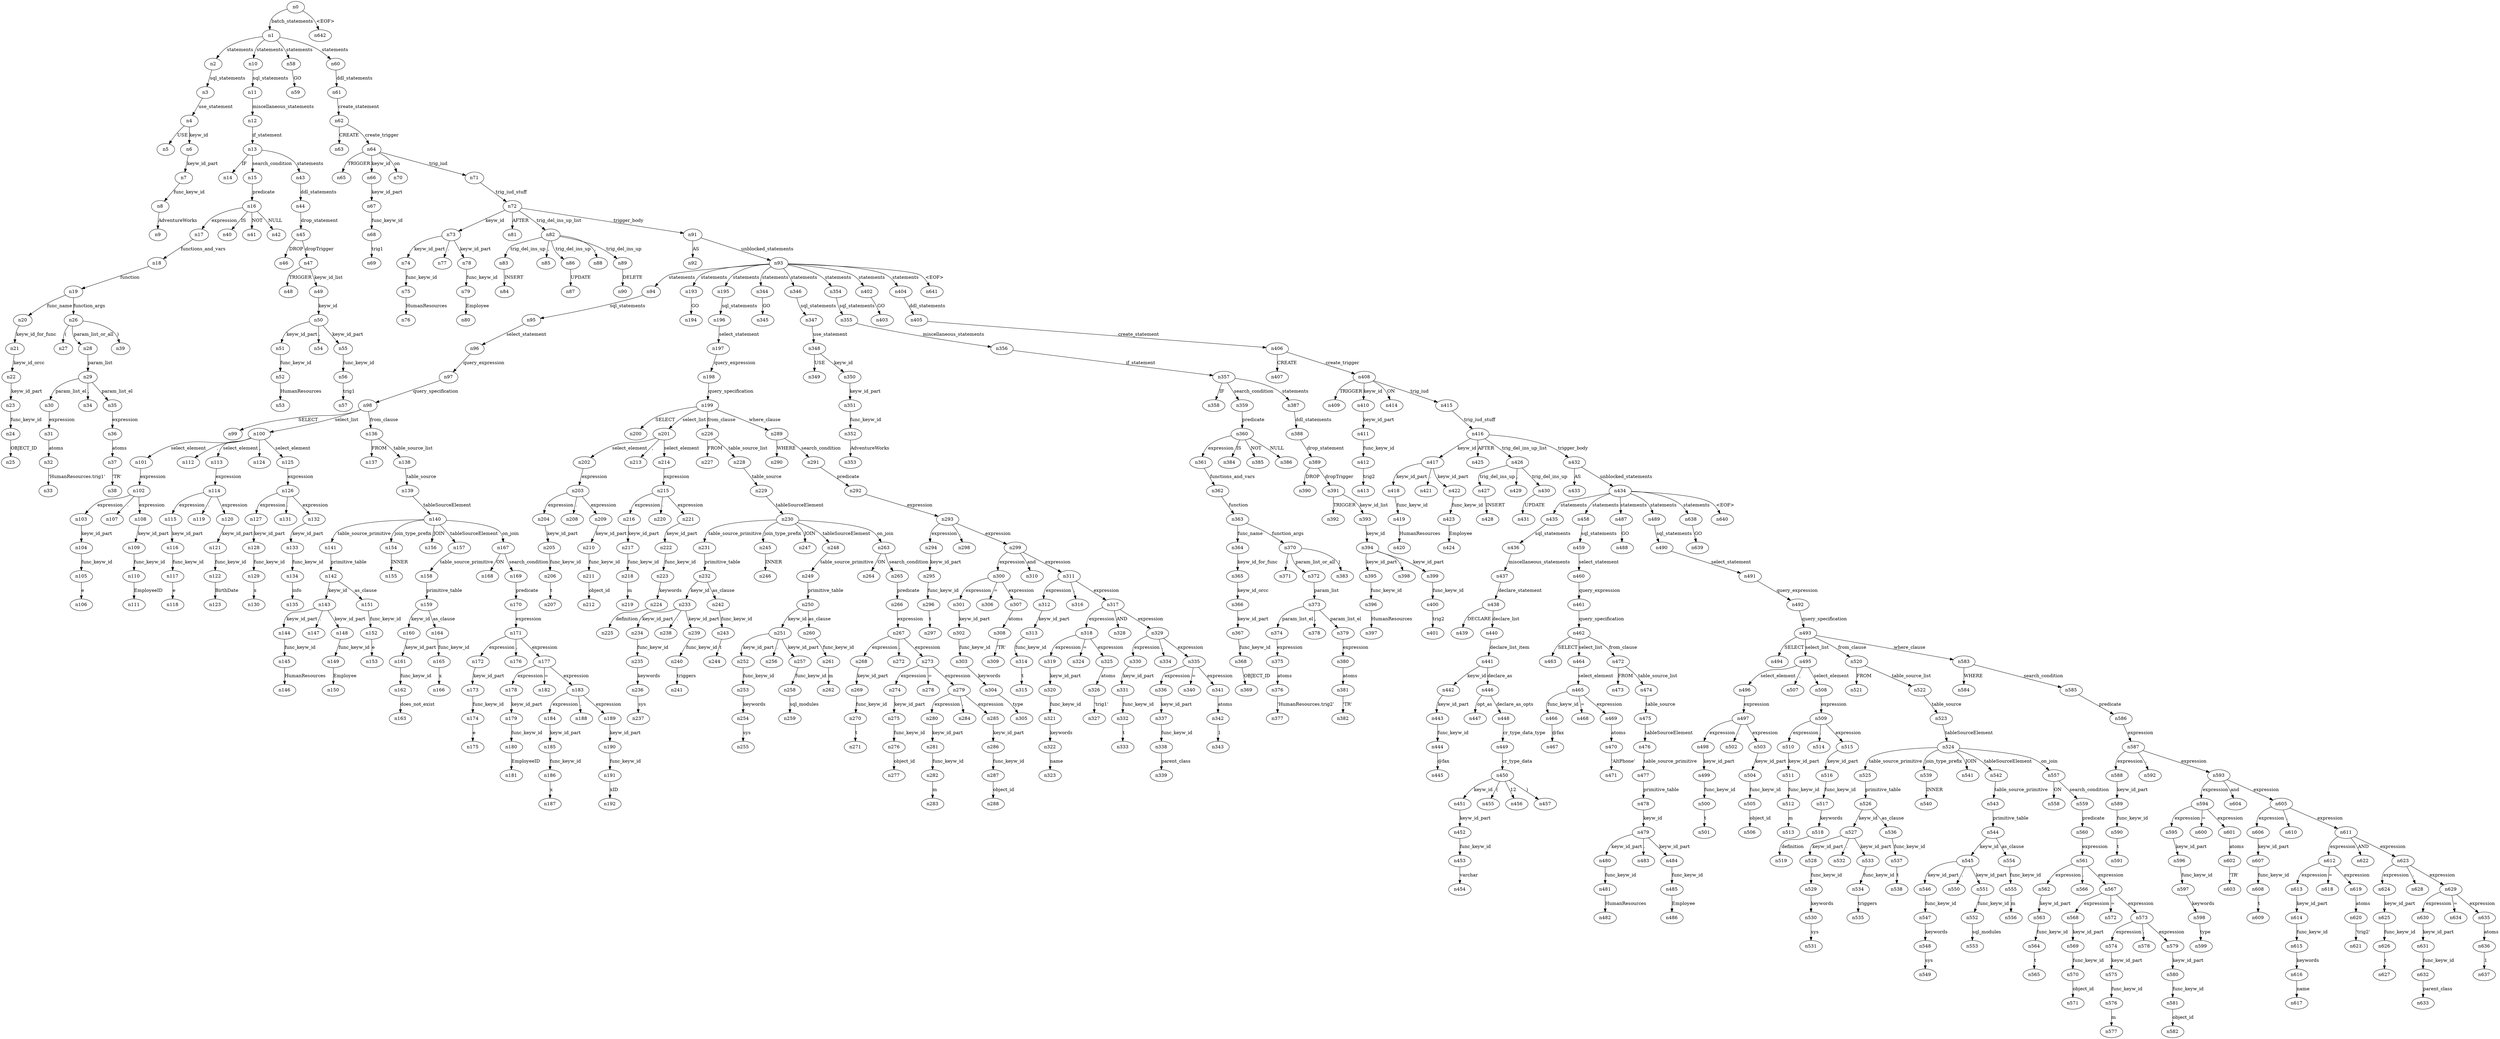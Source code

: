 digraph ParseTree {
  n0 -> n1 [label="batch_statements"];
  n1 -> n2 [label="statements"];
  n2 -> n3 [label="sql_statements"];
  n3 -> n4 [label="use_statement"];
  n4 -> n5 [label="USE"];
  n4 -> n6 [label="keyw_id"];
  n6 -> n7 [label="keyw_id_part"];
  n7 -> n8 [label="func_keyw_id"];
  n8 -> n9 [label="AdventureWorks"];
  n1 -> n10 [label="statements"];
  n10 -> n11 [label="sql_statements"];
  n11 -> n12 [label="miscellaneous_statements"];
  n12 -> n13 [label="if_statement"];
  n13 -> n14 [label="IF"];
  n13 -> n15 [label="search_condition"];
  n15 -> n16 [label="predicate"];
  n16 -> n17 [label="expression"];
  n17 -> n18 [label="functions_and_vars"];
  n18 -> n19 [label="function"];
  n19 -> n20 [label="func_name"];
  n20 -> n21 [label="keyw_id_for_func"];
  n21 -> n22 [label="keyw_id_orcc"];
  n22 -> n23 [label="keyw_id_part"];
  n23 -> n24 [label="func_keyw_id"];
  n24 -> n25 [label="OBJECT_ID"];
  n19 -> n26 [label="function_args"];
  n26 -> n27 [label="("];
  n26 -> n28 [label="param_list_or_all"];
  n28 -> n29 [label="param_list"];
  n29 -> n30 [label="param_list_el"];
  n30 -> n31 [label="expression"];
  n31 -> n32 [label="atoms"];
  n32 -> n33 [label="'HumanResources.trig1'"];
  n29 -> n34 [label=","];
  n29 -> n35 [label="param_list_el"];
  n35 -> n36 [label="expression"];
  n36 -> n37 [label="atoms"];
  n37 -> n38 [label="'TR'"];
  n26 -> n39 [label=")"];
  n16 -> n40 [label="IS"];
  n16 -> n41 [label="NOT"];
  n16 -> n42 [label="NULL"];
  n13 -> n43 [label="statements"];
  n43 -> n44 [label="ddl_statements"];
  n44 -> n45 [label="drop_statement"];
  n45 -> n46 [label="DROP"];
  n45 -> n47 [label="dropTrigger"];
  n47 -> n48 [label="TRIGGER"];
  n47 -> n49 [label="keyw_id_list"];
  n49 -> n50 [label="keyw_id"];
  n50 -> n51 [label="keyw_id_part"];
  n51 -> n52 [label="func_keyw_id"];
  n52 -> n53 [label="HumanResources"];
  n50 -> n54 [label="."];
  n50 -> n55 [label="keyw_id_part"];
  n55 -> n56 [label="func_keyw_id"];
  n56 -> n57 [label="trig1"];
  n1 -> n58 [label="statements"];
  n58 -> n59 [label="GO"];
  n1 -> n60 [label="statements"];
  n60 -> n61 [label="ddl_statements"];
  n61 -> n62 [label="create_statement"];
  n62 -> n63 [label="CREATE"];
  n62 -> n64 [label="create_trigger"];
  n64 -> n65 [label="TRIGGER"];
  n64 -> n66 [label="keyw_id"];
  n66 -> n67 [label="keyw_id_part"];
  n67 -> n68 [label="func_keyw_id"];
  n68 -> n69 [label="trig1"];
  n64 -> n70 [label="on"];
  n64 -> n71 [label="trig_iud"];
  n71 -> n72 [label="trig_iud_stuff"];
  n72 -> n73 [label="keyw_id"];
  n73 -> n74 [label="keyw_id_part"];
  n74 -> n75 [label="func_keyw_id"];
  n75 -> n76 [label="HumanResources"];
  n73 -> n77 [label="."];
  n73 -> n78 [label="keyw_id_part"];
  n78 -> n79 [label="func_keyw_id"];
  n79 -> n80 [label="Employee"];
  n72 -> n81 [label="AFTER"];
  n72 -> n82 [label="trig_del_ins_up_list"];
  n82 -> n83 [label="trig_del_ins_up"];
  n83 -> n84 [label="INSERT"];
  n82 -> n85 [label=","];
  n82 -> n86 [label="trig_del_ins_up"];
  n86 -> n87 [label="UPDATE"];
  n82 -> n88 [label=","];
  n82 -> n89 [label="trig_del_ins_up"];
  n89 -> n90 [label="DELETE"];
  n72 -> n91 [label="trigger_body"];
  n91 -> n92 [label="AS"];
  n91 -> n93 [label="unblocked_statements"];
  n93 -> n94 [label="statements"];
  n94 -> n95 [label="sql_statements"];
  n95 -> n96 [label="select_statement"];
  n96 -> n97 [label="query_expression"];
  n97 -> n98 [label="query_specification"];
  n98 -> n99 [label="SELECT"];
  n98 -> n100 [label="select_list"];
  n100 -> n101 [label="select_element"];
  n101 -> n102 [label="expression"];
  n102 -> n103 [label="expression"];
  n103 -> n104 [label="keyw_id_part"];
  n104 -> n105 [label="func_keyw_id"];
  n105 -> n106 [label="e"];
  n102 -> n107 [label="."];
  n102 -> n108 [label="expression"];
  n108 -> n109 [label="keyw_id_part"];
  n109 -> n110 [label="func_keyw_id"];
  n110 -> n111 [label="EmployeeID"];
  n100 -> n112 [label=","];
  n100 -> n113 [label="select_element"];
  n113 -> n114 [label="expression"];
  n114 -> n115 [label="expression"];
  n115 -> n116 [label="keyw_id_part"];
  n116 -> n117 [label="func_keyw_id"];
  n117 -> n118 [label="e"];
  n114 -> n119 [label="."];
  n114 -> n120 [label="expression"];
  n120 -> n121 [label="keyw_id_part"];
  n121 -> n122 [label="func_keyw_id"];
  n122 -> n123 [label="BirthDate"];
  n100 -> n124 [label=","];
  n100 -> n125 [label="select_element"];
  n125 -> n126 [label="expression"];
  n126 -> n127 [label="expression"];
  n127 -> n128 [label="keyw_id_part"];
  n128 -> n129 [label="func_keyw_id"];
  n129 -> n130 [label="x"];
  n126 -> n131 [label="."];
  n126 -> n132 [label="expression"];
  n132 -> n133 [label="keyw_id_part"];
  n133 -> n134 [label="func_keyw_id"];
  n134 -> n135 [label="info"];
  n98 -> n136 [label="from_clause"];
  n136 -> n137 [label="FROM"];
  n136 -> n138 [label="table_source_list"];
  n138 -> n139 [label="table_source"];
  n139 -> n140 [label="tableSourceElement"];
  n140 -> n141 [label="table_source_primitive"];
  n141 -> n142 [label="primitive_table"];
  n142 -> n143 [label="keyw_id"];
  n143 -> n144 [label="keyw_id_part"];
  n144 -> n145 [label="func_keyw_id"];
  n145 -> n146 [label="HumanResources"];
  n143 -> n147 [label="."];
  n143 -> n148 [label="keyw_id_part"];
  n148 -> n149 [label="func_keyw_id"];
  n149 -> n150 [label="Employee"];
  n142 -> n151 [label="as_clause"];
  n151 -> n152 [label="func_keyw_id"];
  n152 -> n153 [label="e"];
  n140 -> n154 [label="join_type_prefix"];
  n154 -> n155 [label="INNER"];
  n140 -> n156 [label="JOIN"];
  n140 -> n157 [label="tableSourceElement"];
  n157 -> n158 [label="table_source_primitive"];
  n158 -> n159 [label="primitive_table"];
  n159 -> n160 [label="keyw_id"];
  n160 -> n161 [label="keyw_id_part"];
  n161 -> n162 [label="func_keyw_id"];
  n162 -> n163 [label="does_not_exist"];
  n159 -> n164 [label="as_clause"];
  n164 -> n165 [label="func_keyw_id"];
  n165 -> n166 [label="x"];
  n140 -> n167 [label="on_join"];
  n167 -> n168 [label="ON"];
  n167 -> n169 [label="search_condition"];
  n169 -> n170 [label="predicate"];
  n170 -> n171 [label="expression"];
  n171 -> n172 [label="expression"];
  n172 -> n173 [label="keyw_id_part"];
  n173 -> n174 [label="func_keyw_id"];
  n174 -> n175 [label="e"];
  n171 -> n176 [label="."];
  n171 -> n177 [label="expression"];
  n177 -> n178 [label="expression"];
  n178 -> n179 [label="keyw_id_part"];
  n179 -> n180 [label="func_keyw_id"];
  n180 -> n181 [label="EmployeeID"];
  n177 -> n182 [label="="];
  n177 -> n183 [label="expression"];
  n183 -> n184 [label="expression"];
  n184 -> n185 [label="keyw_id_part"];
  n185 -> n186 [label="func_keyw_id"];
  n186 -> n187 [label="x"];
  n183 -> n188 [label="."];
  n183 -> n189 [label="expression"];
  n189 -> n190 [label="keyw_id_part"];
  n190 -> n191 [label="func_keyw_id"];
  n191 -> n192 [label="xID"];
  n93 -> n193 [label="statements"];
  n193 -> n194 [label="GO"];
  n93 -> n195 [label="statements"];
  n195 -> n196 [label="sql_statements"];
  n196 -> n197 [label="select_statement"];
  n197 -> n198 [label="query_expression"];
  n198 -> n199 [label="query_specification"];
  n199 -> n200 [label="SELECT"];
  n199 -> n201 [label="select_list"];
  n201 -> n202 [label="select_element"];
  n202 -> n203 [label="expression"];
  n203 -> n204 [label="expression"];
  n204 -> n205 [label="keyw_id_part"];
  n205 -> n206 [label="func_keyw_id"];
  n206 -> n207 [label="t"];
  n203 -> n208 [label="."];
  n203 -> n209 [label="expression"];
  n209 -> n210 [label="keyw_id_part"];
  n210 -> n211 [label="func_keyw_id"];
  n211 -> n212 [label="object_id"];
  n201 -> n213 [label=","];
  n201 -> n214 [label="select_element"];
  n214 -> n215 [label="expression"];
  n215 -> n216 [label="expression"];
  n216 -> n217 [label="keyw_id_part"];
  n217 -> n218 [label="func_keyw_id"];
  n218 -> n219 [label="m"];
  n215 -> n220 [label="."];
  n215 -> n221 [label="expression"];
  n221 -> n222 [label="keyw_id_part"];
  n222 -> n223 [label="func_keyw_id"];
  n223 -> n224 [label="keywords"];
  n224 -> n225 [label="definition"];
  n199 -> n226 [label="from_clause"];
  n226 -> n227 [label="FROM"];
  n226 -> n228 [label="table_source_list"];
  n228 -> n229 [label="table_source"];
  n229 -> n230 [label="tableSourceElement"];
  n230 -> n231 [label="table_source_primitive"];
  n231 -> n232 [label="primitive_table"];
  n232 -> n233 [label="keyw_id"];
  n233 -> n234 [label="keyw_id_part"];
  n234 -> n235 [label="func_keyw_id"];
  n235 -> n236 [label="keywords"];
  n236 -> n237 [label="sys"];
  n233 -> n238 [label="."];
  n233 -> n239 [label="keyw_id_part"];
  n239 -> n240 [label="func_keyw_id"];
  n240 -> n241 [label="triggers"];
  n232 -> n242 [label="as_clause"];
  n242 -> n243 [label="func_keyw_id"];
  n243 -> n244 [label="t"];
  n230 -> n245 [label="join_type_prefix"];
  n245 -> n246 [label="INNER"];
  n230 -> n247 [label="JOIN"];
  n230 -> n248 [label="tableSourceElement"];
  n248 -> n249 [label="table_source_primitive"];
  n249 -> n250 [label="primitive_table"];
  n250 -> n251 [label="keyw_id"];
  n251 -> n252 [label="keyw_id_part"];
  n252 -> n253 [label="func_keyw_id"];
  n253 -> n254 [label="keywords"];
  n254 -> n255 [label="sys"];
  n251 -> n256 [label="."];
  n251 -> n257 [label="keyw_id_part"];
  n257 -> n258 [label="func_keyw_id"];
  n258 -> n259 [label="sql_modules"];
  n250 -> n260 [label="as_clause"];
  n260 -> n261 [label="func_keyw_id"];
  n261 -> n262 [label="m"];
  n230 -> n263 [label="on_join"];
  n263 -> n264 [label="ON"];
  n263 -> n265 [label="search_condition"];
  n265 -> n266 [label="predicate"];
  n266 -> n267 [label="expression"];
  n267 -> n268 [label="expression"];
  n268 -> n269 [label="keyw_id_part"];
  n269 -> n270 [label="func_keyw_id"];
  n270 -> n271 [label="t"];
  n267 -> n272 [label="."];
  n267 -> n273 [label="expression"];
  n273 -> n274 [label="expression"];
  n274 -> n275 [label="keyw_id_part"];
  n275 -> n276 [label="func_keyw_id"];
  n276 -> n277 [label="object_id"];
  n273 -> n278 [label="="];
  n273 -> n279 [label="expression"];
  n279 -> n280 [label="expression"];
  n280 -> n281 [label="keyw_id_part"];
  n281 -> n282 [label="func_keyw_id"];
  n282 -> n283 [label="m"];
  n279 -> n284 [label="."];
  n279 -> n285 [label="expression"];
  n285 -> n286 [label="keyw_id_part"];
  n286 -> n287 [label="func_keyw_id"];
  n287 -> n288 [label="object_id"];
  n199 -> n289 [label="where_clause"];
  n289 -> n290 [label="WHERE"];
  n289 -> n291 [label="search_condition"];
  n291 -> n292 [label="predicate"];
  n292 -> n293 [label="expression"];
  n293 -> n294 [label="expression"];
  n294 -> n295 [label="keyw_id_part"];
  n295 -> n296 [label="func_keyw_id"];
  n296 -> n297 [label="t"];
  n293 -> n298 [label="."];
  n293 -> n299 [label="expression"];
  n299 -> n300 [label="expression"];
  n300 -> n301 [label="expression"];
  n301 -> n302 [label="keyw_id_part"];
  n302 -> n303 [label="func_keyw_id"];
  n303 -> n304 [label="keywords"];
  n304 -> n305 [label="type"];
  n300 -> n306 [label="="];
  n300 -> n307 [label="expression"];
  n307 -> n308 [label="atoms"];
  n308 -> n309 [label="'TR'"];
  n299 -> n310 [label="and"];
  n299 -> n311 [label="expression"];
  n311 -> n312 [label="expression"];
  n312 -> n313 [label="keyw_id_part"];
  n313 -> n314 [label="func_keyw_id"];
  n314 -> n315 [label="t"];
  n311 -> n316 [label="."];
  n311 -> n317 [label="expression"];
  n317 -> n318 [label="expression"];
  n318 -> n319 [label="expression"];
  n319 -> n320 [label="keyw_id_part"];
  n320 -> n321 [label="func_keyw_id"];
  n321 -> n322 [label="keywords"];
  n322 -> n323 [label="name"];
  n318 -> n324 [label="="];
  n318 -> n325 [label="expression"];
  n325 -> n326 [label="atoms"];
  n326 -> n327 [label="'trig1'"];
  n317 -> n328 [label="AND"];
  n317 -> n329 [label="expression"];
  n329 -> n330 [label="expression"];
  n330 -> n331 [label="keyw_id_part"];
  n331 -> n332 [label="func_keyw_id"];
  n332 -> n333 [label="t"];
  n329 -> n334 [label="."];
  n329 -> n335 [label="expression"];
  n335 -> n336 [label="expression"];
  n336 -> n337 [label="keyw_id_part"];
  n337 -> n338 [label="func_keyw_id"];
  n338 -> n339 [label="parent_class"];
  n335 -> n340 [label="="];
  n335 -> n341 [label="expression"];
  n341 -> n342 [label="atoms"];
  n342 -> n343 [label="1"];
  n93 -> n344 [label="statements"];
  n344 -> n345 [label="GO"];
  n93 -> n346 [label="statements"];
  n346 -> n347 [label="sql_statements"];
  n347 -> n348 [label="use_statement"];
  n348 -> n349 [label="USE"];
  n348 -> n350 [label="keyw_id"];
  n350 -> n351 [label="keyw_id_part"];
  n351 -> n352 [label="func_keyw_id"];
  n352 -> n353 [label="AdventureWorks"];
  n93 -> n354 [label="statements"];
  n354 -> n355 [label="sql_statements"];
  n355 -> n356 [label="miscellaneous_statements"];
  n356 -> n357 [label="if_statement"];
  n357 -> n358 [label="IF"];
  n357 -> n359 [label="search_condition"];
  n359 -> n360 [label="predicate"];
  n360 -> n361 [label="expression"];
  n361 -> n362 [label="functions_and_vars"];
  n362 -> n363 [label="function"];
  n363 -> n364 [label="func_name"];
  n364 -> n365 [label="keyw_id_for_func"];
  n365 -> n366 [label="keyw_id_orcc"];
  n366 -> n367 [label="keyw_id_part"];
  n367 -> n368 [label="func_keyw_id"];
  n368 -> n369 [label="OBJECT_ID"];
  n363 -> n370 [label="function_args"];
  n370 -> n371 [label="("];
  n370 -> n372 [label="param_list_or_all"];
  n372 -> n373 [label="param_list"];
  n373 -> n374 [label="param_list_el"];
  n374 -> n375 [label="expression"];
  n375 -> n376 [label="atoms"];
  n376 -> n377 [label="'HumanResources.trig2'"];
  n373 -> n378 [label=","];
  n373 -> n379 [label="param_list_el"];
  n379 -> n380 [label="expression"];
  n380 -> n381 [label="atoms"];
  n381 -> n382 [label="'TR'"];
  n370 -> n383 [label=")"];
  n360 -> n384 [label="IS"];
  n360 -> n385 [label="NOT"];
  n360 -> n386 [label="NULL"];
  n357 -> n387 [label="statements"];
  n387 -> n388 [label="ddl_statements"];
  n388 -> n389 [label="drop_statement"];
  n389 -> n390 [label="DROP"];
  n389 -> n391 [label="dropTrigger"];
  n391 -> n392 [label="TRIGGER"];
  n391 -> n393 [label="keyw_id_list"];
  n393 -> n394 [label="keyw_id"];
  n394 -> n395 [label="keyw_id_part"];
  n395 -> n396 [label="func_keyw_id"];
  n396 -> n397 [label="HumanResources"];
  n394 -> n398 [label="."];
  n394 -> n399 [label="keyw_id_part"];
  n399 -> n400 [label="func_keyw_id"];
  n400 -> n401 [label="trig2"];
  n93 -> n402 [label="statements"];
  n402 -> n403 [label="GO"];
  n93 -> n404 [label="statements"];
  n404 -> n405 [label="ddl_statements"];
  n405 -> n406 [label="create_statement"];
  n406 -> n407 [label="CREATE"];
  n406 -> n408 [label="create_trigger"];
  n408 -> n409 [label="TRIGGER"];
  n408 -> n410 [label="keyw_id"];
  n410 -> n411 [label="keyw_id_part"];
  n411 -> n412 [label="func_keyw_id"];
  n412 -> n413 [label="trig2"];
  n408 -> n414 [label="ON"];
  n408 -> n415 [label="trig_iud"];
  n415 -> n416 [label="trig_iud_stuff"];
  n416 -> n417 [label="keyw_id"];
  n417 -> n418 [label="keyw_id_part"];
  n418 -> n419 [label="func_keyw_id"];
  n419 -> n420 [label="HumanResources"];
  n417 -> n421 [label="."];
  n417 -> n422 [label="keyw_id_part"];
  n422 -> n423 [label="func_keyw_id"];
  n423 -> n424 [label="Employee"];
  n416 -> n425 [label="AFTER"];
  n416 -> n426 [label="trig_del_ins_up_list"];
  n426 -> n427 [label="trig_del_ins_up"];
  n427 -> n428 [label="INSERT"];
  n426 -> n429 [label=","];
  n426 -> n430 [label="trig_del_ins_up"];
  n430 -> n431 [label="UPDATE"];
  n416 -> n432 [label="trigger_body"];
  n432 -> n433 [label="AS"];
  n432 -> n434 [label="unblocked_statements"];
  n434 -> n435 [label="statements"];
  n435 -> n436 [label="sql_statements"];
  n436 -> n437 [label="miscellaneous_statements"];
  n437 -> n438 [label="declare_statement"];
  n438 -> n439 [label="DECLARE"];
  n438 -> n440 [label="declare_list"];
  n440 -> n441 [label="declare_list_item"];
  n441 -> n442 [label="keyw_id"];
  n442 -> n443 [label="keyw_id_part"];
  n443 -> n444 [label="func_keyw_id"];
  n444 -> n445 [label="@fax"];
  n441 -> n446 [label="declare_as"];
  n446 -> n447 [label="opt_as"];
  n446 -> n448 [label="declare_as_opts"];
  n448 -> n449 [label="cr_type_data_type"];
  n449 -> n450 [label="cr_type_data"];
  n450 -> n451 [label="keyw_id"];
  n451 -> n452 [label="keyw_id_part"];
  n452 -> n453 [label="func_keyw_id"];
  n453 -> n454 [label="varchar"];
  n450 -> n455 [label="("];
  n450 -> n456 [label="12"];
  n450 -> n457 [label=")"];
  n434 -> n458 [label="statements"];
  n458 -> n459 [label="sql_statements"];
  n459 -> n460 [label="select_statement"];
  n460 -> n461 [label="query_expression"];
  n461 -> n462 [label="query_specification"];
  n462 -> n463 [label="SELECT"];
  n462 -> n464 [label="select_list"];
  n464 -> n465 [label="select_element"];
  n465 -> n466 [label="func_keyw_id"];
  n466 -> n467 [label="@fax"];
  n465 -> n468 [label="="];
  n465 -> n469 [label="expression"];
  n469 -> n470 [label="atoms"];
  n470 -> n471 [label="'AltPhone'"];
  n462 -> n472 [label="from_clause"];
  n472 -> n473 [label="FROM"];
  n472 -> n474 [label="table_source_list"];
  n474 -> n475 [label="table_source"];
  n475 -> n476 [label="tableSourceElement"];
  n476 -> n477 [label="table_source_primitive"];
  n477 -> n478 [label="primitive_table"];
  n478 -> n479 [label="keyw_id"];
  n479 -> n480 [label="keyw_id_part"];
  n480 -> n481 [label="func_keyw_id"];
  n481 -> n482 [label="HumanResources"];
  n479 -> n483 [label="."];
  n479 -> n484 [label="keyw_id_part"];
  n484 -> n485 [label="func_keyw_id"];
  n485 -> n486 [label="Employee"];
  n434 -> n487 [label="statements"];
  n487 -> n488 [label="GO"];
  n434 -> n489 [label="statements"];
  n489 -> n490 [label="sql_statements"];
  n490 -> n491 [label="select_statement"];
  n491 -> n492 [label="query_expression"];
  n492 -> n493 [label="query_specification"];
  n493 -> n494 [label="SELECT"];
  n493 -> n495 [label="select_list"];
  n495 -> n496 [label="select_element"];
  n496 -> n497 [label="expression"];
  n497 -> n498 [label="expression"];
  n498 -> n499 [label="keyw_id_part"];
  n499 -> n500 [label="func_keyw_id"];
  n500 -> n501 [label="t"];
  n497 -> n502 [label="."];
  n497 -> n503 [label="expression"];
  n503 -> n504 [label="keyw_id_part"];
  n504 -> n505 [label="func_keyw_id"];
  n505 -> n506 [label="object_id"];
  n495 -> n507 [label=","];
  n495 -> n508 [label="select_element"];
  n508 -> n509 [label="expression"];
  n509 -> n510 [label="expression"];
  n510 -> n511 [label="keyw_id_part"];
  n511 -> n512 [label="func_keyw_id"];
  n512 -> n513 [label="m"];
  n509 -> n514 [label="."];
  n509 -> n515 [label="expression"];
  n515 -> n516 [label="keyw_id_part"];
  n516 -> n517 [label="func_keyw_id"];
  n517 -> n518 [label="keywords"];
  n518 -> n519 [label="definition"];
  n493 -> n520 [label="from_clause"];
  n520 -> n521 [label="FROM"];
  n520 -> n522 [label="table_source_list"];
  n522 -> n523 [label="table_source"];
  n523 -> n524 [label="tableSourceElement"];
  n524 -> n525 [label="table_source_primitive"];
  n525 -> n526 [label="primitive_table"];
  n526 -> n527 [label="keyw_id"];
  n527 -> n528 [label="keyw_id_part"];
  n528 -> n529 [label="func_keyw_id"];
  n529 -> n530 [label="keywords"];
  n530 -> n531 [label="sys"];
  n527 -> n532 [label="."];
  n527 -> n533 [label="keyw_id_part"];
  n533 -> n534 [label="func_keyw_id"];
  n534 -> n535 [label="triggers"];
  n526 -> n536 [label="as_clause"];
  n536 -> n537 [label="func_keyw_id"];
  n537 -> n538 [label="t"];
  n524 -> n539 [label="join_type_prefix"];
  n539 -> n540 [label="INNER"];
  n524 -> n541 [label="JOIN"];
  n524 -> n542 [label="tableSourceElement"];
  n542 -> n543 [label="table_source_primitive"];
  n543 -> n544 [label="primitive_table"];
  n544 -> n545 [label="keyw_id"];
  n545 -> n546 [label="keyw_id_part"];
  n546 -> n547 [label="func_keyw_id"];
  n547 -> n548 [label="keywords"];
  n548 -> n549 [label="sys"];
  n545 -> n550 [label="."];
  n545 -> n551 [label="keyw_id_part"];
  n551 -> n552 [label="func_keyw_id"];
  n552 -> n553 [label="sql_modules"];
  n544 -> n554 [label="as_clause"];
  n554 -> n555 [label="func_keyw_id"];
  n555 -> n556 [label="m"];
  n524 -> n557 [label="on_join"];
  n557 -> n558 [label="ON"];
  n557 -> n559 [label="search_condition"];
  n559 -> n560 [label="predicate"];
  n560 -> n561 [label="expression"];
  n561 -> n562 [label="expression"];
  n562 -> n563 [label="keyw_id_part"];
  n563 -> n564 [label="func_keyw_id"];
  n564 -> n565 [label="t"];
  n561 -> n566 [label="."];
  n561 -> n567 [label="expression"];
  n567 -> n568 [label="expression"];
  n568 -> n569 [label="keyw_id_part"];
  n569 -> n570 [label="func_keyw_id"];
  n570 -> n571 [label="object_id"];
  n567 -> n572 [label="="];
  n567 -> n573 [label="expression"];
  n573 -> n574 [label="expression"];
  n574 -> n575 [label="keyw_id_part"];
  n575 -> n576 [label="func_keyw_id"];
  n576 -> n577 [label="m"];
  n573 -> n578 [label="."];
  n573 -> n579 [label="expression"];
  n579 -> n580 [label="keyw_id_part"];
  n580 -> n581 [label="func_keyw_id"];
  n581 -> n582 [label="object_id"];
  n493 -> n583 [label="where_clause"];
  n583 -> n584 [label="WHERE"];
  n583 -> n585 [label="search_condition"];
  n585 -> n586 [label="predicate"];
  n586 -> n587 [label="expression"];
  n587 -> n588 [label="expression"];
  n588 -> n589 [label="keyw_id_part"];
  n589 -> n590 [label="func_keyw_id"];
  n590 -> n591 [label="t"];
  n587 -> n592 [label="."];
  n587 -> n593 [label="expression"];
  n593 -> n594 [label="expression"];
  n594 -> n595 [label="expression"];
  n595 -> n596 [label="keyw_id_part"];
  n596 -> n597 [label="func_keyw_id"];
  n597 -> n598 [label="keywords"];
  n598 -> n599 [label="type"];
  n594 -> n600 [label="="];
  n594 -> n601 [label="expression"];
  n601 -> n602 [label="atoms"];
  n602 -> n603 [label="'TR'"];
  n593 -> n604 [label="and"];
  n593 -> n605 [label="expression"];
  n605 -> n606 [label="expression"];
  n606 -> n607 [label="keyw_id_part"];
  n607 -> n608 [label="func_keyw_id"];
  n608 -> n609 [label="t"];
  n605 -> n610 [label="."];
  n605 -> n611 [label="expression"];
  n611 -> n612 [label="expression"];
  n612 -> n613 [label="expression"];
  n613 -> n614 [label="keyw_id_part"];
  n614 -> n615 [label="func_keyw_id"];
  n615 -> n616 [label="keywords"];
  n616 -> n617 [label="name"];
  n612 -> n618 [label="="];
  n612 -> n619 [label="expression"];
  n619 -> n620 [label="atoms"];
  n620 -> n621 [label="'trig2'"];
  n611 -> n622 [label="AND"];
  n611 -> n623 [label="expression"];
  n623 -> n624 [label="expression"];
  n624 -> n625 [label="keyw_id_part"];
  n625 -> n626 [label="func_keyw_id"];
  n626 -> n627 [label="t"];
  n623 -> n628 [label="."];
  n623 -> n629 [label="expression"];
  n629 -> n630 [label="expression"];
  n630 -> n631 [label="keyw_id_part"];
  n631 -> n632 [label="func_keyw_id"];
  n632 -> n633 [label="parent_class"];
  n629 -> n634 [label="="];
  n629 -> n635 [label="expression"];
  n635 -> n636 [label="atoms"];
  n636 -> n637 [label="1"];
  n434 -> n638 [label="statements"];
  n638 -> n639 [label="GO"];
  n434 -> n640 [label="<EOF>"];
  n93 -> n641 [label="<EOF>"];
  n0 -> n642 [label="<EOF>"];
}